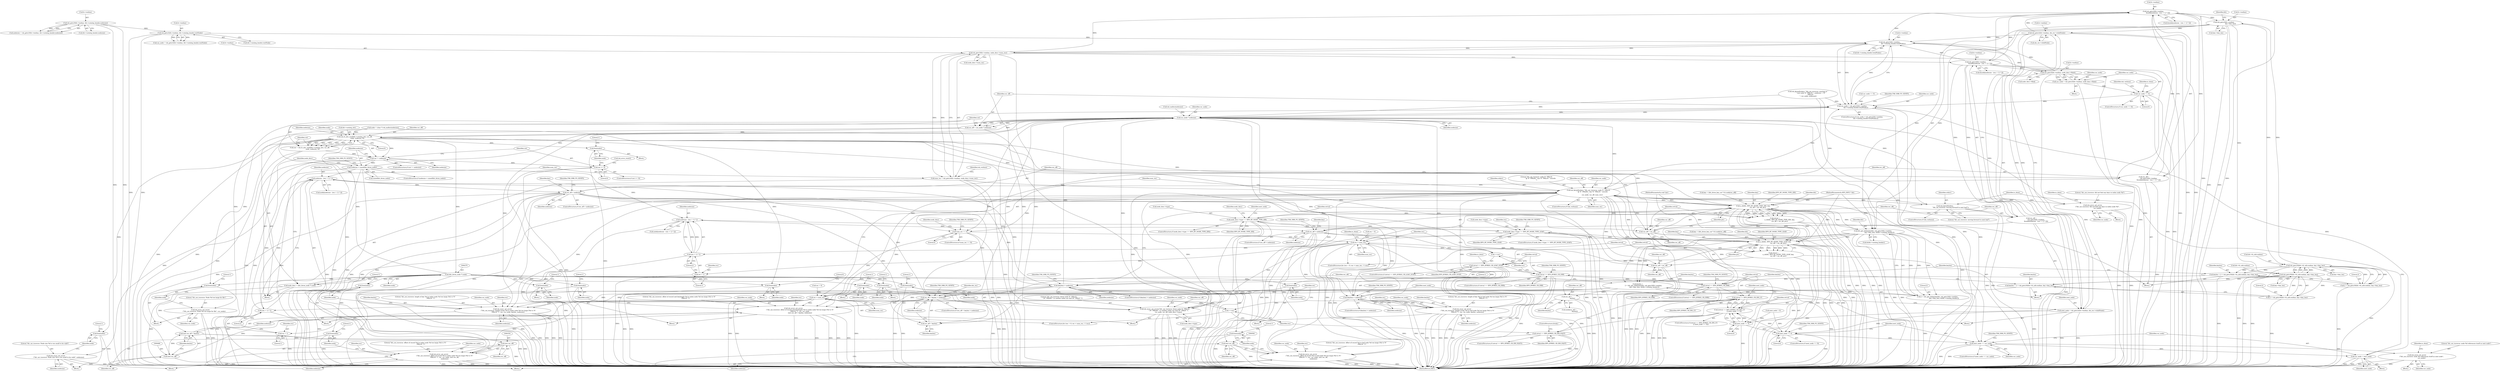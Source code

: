 digraph "1_sleuthkit_bc04aa017c0bd297de8a3b7fc40ffc6ddddbb95d@array" {
"1000328" [label="(Call,tsk_getu16(fs->endian,\n                    &node[nodesize - (rec + 1) * 2]))"];
"1000274" [label="(Call,tsk_getu16(fs->endian, node_desc->num_rec))"];
"1000201" [label="(Call,tsk_getu32(fs->endian,\n                hfs->catalog_header.totalNodes))"];
"1000156" [label="(Call,tsk_getu32(fs->endian, hfs->catalog_header.rootNode))"];
"1000134" [label="(Call,tsk_getu16(fs->endian, hfs->catalog_header.nodesize))"];
"1000555" [label="(Call,tsk_getu16(fs->endian,\n                    &node[nodesize - (rec + 1) * 2]))"];
"1000328" [label="(Call,tsk_getu16(fs->endian,\n                    &node[nodesize - (rec + 1) * 2]))"];
"1000486" [label="(Call,tsk_getu32(fs->endian, idx_rec->childNode))"];
"1000440" [label="(Call,tsk_getu16(fs->endian,\n                            key->key_len))"];
"1000373" [label="(Call,tsk_getu16(hfs->fs_info.endian, key->key_len))"];
"1000600" [label="(Call,tsk_getu16(hfs->fs_info.endian, key->key_len))"];
"1000666" [label="(Call,tsk_getu32(fs->endian, node_desc->flink))"];
"1000199" [label="(Call,cur_node > tsk_getu32(fs->endian,\n                hfs->catalog_header.totalNodes))"];
"1000213" [label="(Call,tsk_error_set_errstr\n                (\"hfs_cat_traverse: Node %d too large for file\", cur_node))"];
"1000222" [label="(Call,cur_node * nodesize)"];
"1000220" [label="(Call,cur_off = cur_node * nodesize)"];
"1000227" [label="(Call,tsk_fs_attr_read(hfs->catalog_attr, cur_off,\n            node, nodesize, 0))"];
"1000225" [label="(Call,cnt = tsk_fs_attr_read(hfs->catalog_attr, cur_off,\n            node, nodesize, 0))"];
"1000236" [label="(Call,cnt != nodesize)"];
"1000241" [label="(Call,cnt >= 0)"];
"1000253" [label="(Call,nodesize < sizeof(hfs_btree_node))"];
"1000260" [label="(Call,tsk_error_set_errstr\n            (\"hfs_cat_traverse: Node size %d is too small to be valid\", nodesize))"];
"1000335" [label="(Call,nodesize - (rec + 1) * 2)"];
"1000343" [label="(Call,rec_off > nodesize)"];
"1000353" [label="(Call,(int) rec_off)"];
"1000349" [label="(Call,tsk_error_set_errstr\n                        (\"hfs_cat_traverse: offset of record %d in index node %d too large (%d vs %\"\n                        PRIu16 \")\", rec, cur_node, (int) rec_off,\n                        nodesize))"];
"1000383" [label="(Call,(keylen) > nodesize)"];
"1000389" [label="(Call,tsk_error_set_errstr\n                         (\"hfs_cat_traverse: length of key %d in index node %d too large (%d vs %\"\n                        PRIu16 \")\", rec, cur_node, keylen, nodesize))"];
"1000452" [label="(Call,rec_off + keylen > nodesize)"];
"1000460" [label="(Call,tsk_error_set_errstr\n                            (\"hfs_cat_traverse: offset of record and keylength %d in index node %d too large (%d vs %\"\n                            PRIu16 \")\", rec, cur_node,\n                            (int) rec_off + keylen, nodesize))"];
"1000401" [label="(Call,a_cb(hfs, HFS_BT_NODE_TYPE_IDX, key,\n                    cur_off + rec_off, ptr))"];
"1000301" [label="(Call,node_desc->type == HFS_BT_NODE_TYPE_IDX)"];
"1000532" [label="(Call,node_desc->type == HFS_BT_NODE_TYPE_LEAF)"];
"1000628" [label="(Call,a_cb(hfs, HFS_BT_NODE_TYPE_LEAF, key,\n                    cur_off + rec_off, ptr))"];
"1000626" [label="(Call,retval =\n                    a_cb(hfs, HFS_BT_NODE_TYPE_LEAF, key,\n                    cur_off + rec_off, ptr))"];
"1000637" [label="(Call,retval == HFS_BTREE_CB_LEAF_STOP)"];
"1000647" [label="(Call,retval == HFS_BTREE_CB_ERR)"];
"1000410" [label="(Call,retval == HFS_BTREE_CB_ERR)"];
"1000425" [label="(Call,retval == HFS_BTREE_CB_IDX_LT)"];
"1000424" [label="(Call,(retval == HFS_BTREE_CB_IDX_LT)\n                    || (next_node == 0))"];
"1000494" [label="(Call,retval == HFS_BTREE_CB_IDX_EQGT)"];
"1000690" [label="(Call,tsk_error_set_errstr(\"hfs_cat_traverse: btree node %\" PRIu32\n                \" (%\" PRIu64 \") is neither index nor leaf (%\" PRIu8 \")\",\n                cur_node, cur_off, node_desc->type))"];
"1000399" [label="(Call,retval =\n                    a_cb(hfs, HFS_BT_NODE_TYPE_IDX, key,\n                    cur_off + rec_off, ptr))"];
"1000438" [label="(Call,hfs_get_idxkeylen(hfs, tsk_getu16(fs->endian,\n                            key->key_len), &(hfs->catalog_header)))"];
"1000434" [label="(Call,keylen =\n                        2 + hfs_get_idxkeylen(hfs, tsk_getu16(fs->endian,\n                            key->key_len), &(hfs->catalog_header)))"];
"1000453" [label="(Call,rec_off + keylen)"];
"1000464" [label="(Call,(int) rec_off + keylen)"];
"1000481" [label="(Call,rec_off +\n                        keylen)"];
"1000436" [label="(Call,2 + hfs_get_idxkeylen(hfs, tsk_getu16(fs->endian,\n                            key->key_len), &(hfs->catalog_header)))"];
"1000405" [label="(Call,cur_off + rec_off)"];
"1000465" [label="(Call,(int) rec_off)"];
"1000562" [label="(Call,nodesize - (rec + 1) * 2)"];
"1000570" [label="(Call,rec_off > nodesize)"];
"1000580" [label="(Call,(int) rec_off)"];
"1000576" [label="(Call,tsk_error_set_errstr\n                        (\"hfs_cat_traverse: offset of record %d in leaf node %d too large (%d vs %\"\n                        PRIu16 \")\", rec, cur_node, (int) rec_off,\n                        nodesize))"];
"1000610" [label="(Call,(keylen) > nodesize)"];
"1000616" [label="(Call,tsk_error_set_errstr\n                        (\"hfs_cat_traverse: length of key %d in leaf node %d too large (%d vs %\"\n                        PRIu16 \")\", rec, cur_node, keylen, nodesize))"];
"1000632" [label="(Call,cur_off + rec_off)"];
"1000248" [label="(Call,free(node))"];
"1000263" [label="(Call,free(node))"];
"1000269" [label="(Call,(hfs_btree_node *) node)"];
"1000216" [label="(Call,free(node))"];
"1000267" [label="(Call,node_desc = (hfs_btree_node *) node)"];
"1000296" [label="(Call,free(node))"];
"1000357" [label="(Call,free(node))"];
"1000395" [label="(Call,free(node))"];
"1000418" [label="(Call,free(node))"];
"1000470" [label="(Call,free(node))"];
"1000584" [label="(Call,free(node))"];
"1000622" [label="(Call,free(node))"];
"1000655" [label="(Call,free(node))"];
"1000697" [label="(Call,free(node))"];
"1000701" [label="(Call,free(node))"];
"1000283" [label="(Call,tsk_fprintf(stderr, \"hfs_cat_traverse: node %\" PRIu32\n                \" @ %\" PRIu64 \" has %\" PRIu16 \" records\n\",\n                cur_node, cur_off, num_rec))"];
"1000290" [label="(Call,num_rec == 0)"];
"1000316" [label="(Call,rec < num_rec)"];
"1000319" [label="(Call,++rec)"];
"1000337" [label="(Call,(rec + 1) * 2)"];
"1000338" [label="(Call,rec + 1)"];
"1000543" [label="(Call,rec < num_rec)"];
"1000546" [label="(Call,++rec)"];
"1000564" [label="(Call,(rec + 1) * 2)"];
"1000565" [label="(Call,rec + 1)"];
"1000506" [label="(Call,tsk_error_set_errstr\n                    (\"hfs_cat_traverse: did not find any keys in index node %d\",\n                    cur_node))"];
"1000514" [label="(Call,next_node == cur_node)"];
"1000520" [label="(Call,tsk_error_set_errstr\n                    (\"hfs_cat_traverse: node %d references itself as next node\",\n                    cur_node))"];
"1000527" [label="(Call,cur_node = next_node)"];
"1000683" [label="(Call,tsk_fprintf(stderr,\n                        \"hfs_cat_traverse: moving forward to next leaf\"))"];
"1000272" [label="(Call,num_rec = tsk_getu16(fs->endian, node_desc->num_rec))"];
"1000326" [label="(Call,rec_off =\n                    tsk_getu16(fs->endian,\n                    &node[nodesize - (rec + 1) * 2]))"];
"1000369" [label="(Call,keylen = 2 + tsk_getu16(hfs->fs_info.endian, key->key_len))"];
"1000371" [label="(Call,2 + tsk_getu16(hfs->fs_info.endian, key->key_len))"];
"1000596" [label="(Call,keylen = 2 + tsk_getu16(hfs->fs_info.endian, key->key_len))"];
"1000598" [label="(Call,2 + tsk_getu16(hfs->fs_info.endian, key->key_len))"];
"1000484" [label="(Call,next_node = tsk_getu32(fs->endian, idx_rec->childNode))"];
"1000428" [label="(Call,next_node == 0)"];
"1000500" [label="(Call,next_node == 0)"];
"1000553" [label="(Call,rec_off =\n                    tsk_getu16(fs->endian,\n                    &node[nodesize - (rec + 1) * 2]))"];
"1000664" [label="(Call,cur_node = tsk_getu32(fs->endian, node_desc->flink))"];
"1000674" [label="(Call,cur_node == 0)"];
"1000321" [label="(Block,)"];
"1000622" [label="(Call,free(node))"];
"1000461" [label="(Literal,\"hfs_cat_traverse: offset of record and keylength %d in index node %d too large (%d vs %\"\n                            PRIu16 \")\")"];
"1000312" [label="(ControlStructure,for (rec = 0; rec < num_rec; ++rec))"];
"1000572" [label="(Identifier,nodesize)"];
"1000205" [label="(Call,hfs->catalog_header.totalNodes)"];
"1000454" [label="(Identifier,rec_off)"];
"1000291" [label="(Identifier,num_rec)"];
"1000613" [label="(Block,)"];
"1000285" [label="(Literal,\"hfs_cat_traverse: node %\" PRIu32\n                \" @ %\" PRIu64 \" has %\" PRIu16 \" records\n\")"];
"1000302" [label="(Call,node_desc->type)"];
"1000231" [label="(Identifier,cur_off)"];
"1000134" [label="(Call,tsk_getu16(fs->endian, hfs->catalog_header.nodesize))"];
"1000569" [label="(ControlStructure,if (rec_off > nodesize))"];
"1000227" [label="(Call,tsk_fs_attr_read(hfs->catalog_attr, cur_off,\n            node, nodesize, 0))"];
"1000287" [label="(Identifier,cur_off)"];
"1000290" [label="(Call,num_rec == 0)"];
"1000606" [label="(Call,key->key_len)"];
"1000471" [label="(Identifier,node)"];
"1000132" [label="(Call,nodesize = tsk_getu16(fs->endian, hfs->catalog_header.nodesize))"];
"1000568" [label="(Literal,2)"];
"1000674" [label="(Call,cur_node == 0)"];
"1000356" [label="(Identifier,nodesize)"];
"1000582" [label="(Identifier,rec_off)"];
"1000282" [label="(Identifier,tsk_verbose)"];
"1000534" [label="(Identifier,node_desc)"];
"1000333" [label="(Call,node[nodesize - (rec + 1) * 2])"];
"1000459" [label="(Identifier,TSK_ERR_FS_GENFS)"];
"1000382" [label="(ControlStructure,if ((keylen) > nodesize))"];
"1000566" [label="(Identifier,rec)"];
"1000348" [label="(Identifier,TSK_ERR_FS_GENFS)"];
"1000493" [label="(ControlStructure,if (retval == HFS_BTREE_CB_IDX_EQGT))"];
"1000135" [label="(Call,fs->endian)"];
"1000570" [label="(Call,rec_off > nodesize)"];
"1000545" [label="(Identifier,num_rec)"];
"1000661" [label="(Identifier,is_done)"];
"1000533" [label="(Call,node_desc->type)"];
"1000631" [label="(Identifier,key)"];
"1000216" [label="(Call,free(node))"];
"1000401" [label="(Call,a_cb(hfs, HFS_BT_NODE_TYPE_IDX, key,\n                    cur_off + rec_off, ptr))"];
"1000306" [label="(Block,)"];
"1000583" [label="(Identifier,nodesize)"];
"1000301" [label="(Call,node_desc->type == HFS_BT_NODE_TYPE_IDX)"];
"1000636" [label="(ControlStructure,if (retval == HFS_BTREE_CB_LEAF_STOP))"];
"1000584" [label="(Call,free(node))"];
"1000540" [label="(Call,rec = 0)"];
"1000449" [label="(Identifier,hfs)"];
"1000340" [label="(Literal,1)"];
"1000251" [label="(Literal,1)"];
"1000226" [label="(Identifier,cnt)"];
"1000702" [label="(Identifier,node)"];
"1000556" [label="(Call,fs->endian)"];
"1000635" [label="(Identifier,ptr)"];
"1000283" [label="(Call,tsk_fprintf(stderr, \"hfs_cat_traverse: node %\" PRIu32\n                \" @ %\" PRIu64 \" has %\" PRIu16 \" records\n\",\n                cur_node, cur_off, num_rec))"];
"1000652" [label="(Identifier,TSK_ERR_FS_GENFS)"];
"1000541" [label="(Identifier,rec)"];
"1000612" [label="(Identifier,nodesize)"];
"1000319" [label="(Call,++rec)"];
"1000464" [label="(Call,(int) rec_off + keylen)"];
"1000313" [label="(Call,rec = 0)"];
"1000505" [label="(Identifier,TSK_ERR_FS_GENFS)"];
"1000234" [label="(Literal,0)"];
"1000621" [label="(Identifier,nodesize)"];
"1000326" [label="(Call,rec_off =\n                    tsk_getu16(fs->endian,\n                    &node[nodesize - (rec + 1) * 2]))"];
"1000438" [label="(Call,hfs_get_idxkeylen(hfs, tsk_getu16(fs->endian,\n                            key->key_len), &(hfs->catalog_header)))"];
"1000682" [label="(Identifier,tsk_verbose)"];
"1000441" [label="(Call,fs->endian)"];
"1000490" [label="(Call,idx_rec->childNode)"];
"1000345" [label="(Identifier,nodesize)"];
"1000694" [label="(Call,node_desc->type)"];
"1000221" [label="(Identifier,cur_off)"];
"1000456" [label="(Identifier,nodesize)"];
"1000503" [label="(Block,)"];
"1000336" [label="(Identifier,nodesize)"];
"1000663" [label="(Block,)"];
"1000502" [label="(Literal,0)"];
"1000689" [label="(Identifier,TSK_ERR_FS_GENFS)"];
"1000610" [label="(Call,(keylen) > nodesize)"];
"1000191" [label="(Identifier,is_done)"];
"1000434" [label="(Call,keylen =\n                        2 + hfs_get_idxkeylen(hfs, tsk_getu16(fs->endian,\n                            key->key_len), &(hfs->catalog_header)))"];
"1000567" [label="(Literal,1)"];
"1000618" [label="(Identifier,rec)"];
"1000410" [label="(Call,retval == HFS_BTREE_CB_ERR)"];
"1000439" [label="(Identifier,hfs)"];
"1000486" [label="(Call,tsk_getu32(fs->endian, idx_rec->childNode))"];
"1000266" [label="(Literal,1)"];
"1000371" [label="(Call,2 + tsk_getu16(hfs->fs_info.endian, key->key_len))"];
"1000648" [label="(Identifier,retval)"];
"1000634" [label="(Identifier,rec_off)"];
"1000235" [label="(ControlStructure,if (cnt != nodesize))"];
"1000481" [label="(Call,rec_off +\n                        keylen)"];
"1000426" [label="(Identifier,retval)"];
"1000257" [label="(Block,)"];
"1000646" [label="(ControlStructure,if (retval == HFS_BTREE_CB_ERR))"];
"1000520" [label="(Call,tsk_error_set_errstr\n                    (\"hfs_cat_traverse: node %d references itself as next node\",\n                    cur_node))"];
"1000506" [label="(Call,tsk_error_set_errstr\n                    (\"hfs_cat_traverse: did not find any keys in index node %d\",\n                    cur_node))"];
"1000564" [label="(Call,(rec + 1) * 2)"];
"1000440" [label="(Call,tsk_getu16(fs->endian,\n                            key->key_len))"];
"1000529" [label="(Identifier,next_node)"];
"1000684" [label="(Identifier,stderr)"];
"1000539" [label="(ControlStructure,for (rec = 0; rec < num_rec; ++rec))"];
"1000407" [label="(Identifier,rec_off)"];
"1000431" [label="(Block,)"];
"1000355" [label="(Identifier,rec_off)"];
"1000667" [label="(Call,fs->endian)"];
"1000576" [label="(Call,tsk_error_set_errstr\n                        (\"hfs_cat_traverse: offset of record %d in leaf node %d too large (%d vs %\"\n                        PRIu16 \")\", rec, cur_node, (int) rec_off,\n                        nodesize))"];
"1000412" [label="(Identifier,HFS_BTREE_CB_ERR)"];
"1000292" [label="(Literal,0)"];
"1000241" [label="(Call,cnt >= 0)"];
"1000628" [label="(Call,a_cb(hfs, HFS_BT_NODE_TYPE_LEAF, key,\n                    cur_off + rec_off, ptr))"];
"1000388" [label="(Identifier,TSK_ERR_FS_GENFS)"];
"1000479" [label="(Call,node[rec_off +\n                        keylen])"];
"1000286" [label="(Identifier,cur_node)"];
"1000200" [label="(Identifier,cur_node)"];
"1000318" [label="(Identifier,num_rec)"];
"1000113" [label="(MethodParameterIn,HFS_INFO * hfs)"];
"1000316" [label="(Call,rec < num_rec)"];
"1000181" [label="(Call,tsk_fprintf(stderr, \"hfs_cat_traverse: starting at \"\n            \"root node %\" PRIu32 \"; nodesize = %\"\n            PRIu16 \"\n\", cur_node, nodesize))"];
"1000370" [label="(Identifier,keylen)"];
"1000609" [label="(ControlStructure,if ((keylen) > nodesize))"];
"1000308" [label="(Call,next_node = 0)"];
"1000361" [label="(Call,key = (hfs_btree_key_cat *) & node[rec_off])"];
"1000580" [label="(Call,(int) rec_off)"];
"1000562" [label="(Call,nodesize - (rec + 1) * 2)"];
"1000394" [label="(Identifier,nodesize)"];
"1000243" [label="(Literal,0)"];
"1000548" [label="(Block,)"];
"1000463" [label="(Identifier,cur_node)"];
"1000233" [label="(Identifier,nodesize)"];
"1000546" [label="(Call,++rec)"];
"1000499" [label="(ControlStructure,if (next_node == 0))"];
"1000400" [label="(Identifier,retval)"];
"1000639" [label="(Identifier,HFS_BTREE_CB_LEAF_STOP)"];
"1000627" [label="(Identifier,retval)"];
"1000495" [label="(Identifier,retval)"];
"1000353" [label="(Call,(int) rec_off)"];
"1000193" [label="(Block,)"];
"1000346" [label="(Block,)"];
"1000705" [label="(MethodReturn,RET)"];
"1000138" [label="(Call,hfs->catalog_header.nodesize)"];
"1000295" [label="(Identifier,TSK_ERR_FS_GENFS)"];
"1000655" [label="(Call,free(node))"];
"1000599" [label="(Literal,2)"];
"1000470" [label="(Call,free(node))"];
"1000447" [label="(Call,&(hfs->catalog_header))"];
"1000700" [label="(Literal,1)"];
"1000408" [label="(Identifier,ptr)"];
"1000299" [label="(Literal,1)"];
"1000210" [label="(Block,)"];
"1000236" [label="(Call,cnt != nodesize)"];
"1000469" [label="(Identifier,nodesize)"];
"1000253" [label="(Call,nodesize < sizeof(hfs_btree_node))"];
"1000383" [label="(Call,(keylen) > nodesize)"];
"1000626" [label="(Call,retval =\n                    a_cb(hfs, HFS_BT_NODE_TYPE_LEAF, key,\n                    cur_off + rec_off, ptr))"];
"1000601" [label="(Call,hfs->fs_info.endian)"];
"1000638" [label="(Identifier,retval)"];
"1000623" [label="(Identifier,node)"];
"1000575" [label="(Identifier,TSK_ERR_FS_GENFS)"];
"1000553" [label="(Call,rec_off =\n                    tsk_getu16(fs->endian,\n                    &node[nodesize - (rec + 1) * 2]))"];
"1000536" [label="(Identifier,HFS_BT_NODE_TYPE_LEAF)"];
"1000615" [label="(Identifier,TSK_ERR_FS_GENFS)"];
"1000517" [label="(Block,)"];
"1000386" [label="(Block,)"];
"1000156" [label="(Call,tsk_getu32(fs->endian, hfs->catalog_header.rootNode))"];
"1000665" [label="(Identifier,cur_node)"];
"1000424" [label="(Call,(retval == HFS_BTREE_CB_IDX_LT)\n                    || (next_node == 0))"];
"1000160" [label="(Call,hfs->catalog_header.rootNode)"];
"1000494" [label="(Call,retval == HFS_BTREE_CB_IDX_EQGT)"];
"1000338" [label="(Call,rec + 1)"];
"1000154" [label="(Call,cur_node = tsk_getu32(fs->endian, hfs->catalog_header.rootNode))"];
"1000351" [label="(Identifier,rec)"];
"1000611" [label="(Identifier,keylen)"];
"1000656" [label="(Identifier,node)"];
"1000222" [label="(Call,cur_node * nodesize)"];
"1000393" [label="(Identifier,keylen)"];
"1000483" [label="(Identifier,keylen)"];
"1000303" [label="(Identifier,node_desc)"];
"1000532" [label="(Call,node_desc->type == HFS_BT_NODE_TYPE_LEAF)"];
"1000425" [label="(Call,retval == HFS_BTREE_CB_IDX_LT)"];
"1000262" [label="(Identifier,nodesize)"];
"1000693" [label="(Identifier,cur_off)"];
"1000199" [label="(Call,cur_node > tsk_getu32(fs->endian,\n                hfs->catalog_header.totalNodes))"];
"1000369" [label="(Call,keylen = 2 + tsk_getu16(hfs->fs_info.endian, key->key_len))"];
"1000701" [label="(Call,free(node))"];
"1000341" [label="(Literal,2)"];
"1000681" [label="(ControlStructure,if (tsk_verbose))"];
"1000309" [label="(Identifier,next_node)"];
"1000202" [label="(Call,fs->endian)"];
"1000587" [label="(Literal,1)"];
"1000350" [label="(Literal,\"hfs_cat_traverse: offset of record %d in index node %d too large (%d vs %\"\n                        PRIu16 \")\")"];
"1000513" [label="(ControlStructure,if (next_node == cur_node))"];
"1000666" [label="(Call,tsk_getu32(fs->endian, node_desc->flink))"];
"1000271" [label="(Identifier,node)"];
"1000619" [label="(Identifier,cur_node)"];
"1000413" [label="(Block,)"];
"1000406" [label="(Identifier,cur_off)"];
"1000514" [label="(Call,next_node == cur_node)"];
"1000697" [label="(Call,free(node))"];
"1000559" [label="(Call,&node[nodesize - (rec + 1) * 2])"];
"1000573" [label="(Block,)"];
"1000293" [label="(Block,)"];
"1000698" [label="(Identifier,node)"];
"1000500" [label="(Call,next_node == 0)"];
"1000676" [label="(Literal,0)"];
"1000390" [label="(Literal,\"hfs_cat_traverse: length of key %d in index node %d too large (%d vs %\"\n                        PRIu16 \")\")"];
"1000263" [label="(Call,free(node))"];
"1000579" [label="(Identifier,cur_node)"];
"1000255" [label="(Call,sizeof(hfs_btree_node))"];
"1000335" [label="(Call,nodesize - (rec + 1) * 2)"];
"1000404" [label="(Identifier,key)"];
"1000637" [label="(Call,retval == HFS_BTREE_CB_LEAF_STOP)"];
"1000343" [label="(Call,rec_off > nodesize)"];
"1000508" [label="(Identifier,cur_node)"];
"1000289" [label="(ControlStructure,if (num_rec == 0))"];
"1000223" [label="(Identifier,cur_node)"];
"1000465" [label="(Call,(int) rec_off)"];
"1000555" [label="(Call,tsk_getu16(fs->endian,\n                    &node[nodesize - (rec + 1) * 2]))"];
"1000274" [label="(Call,tsk_getu16(fs->endian, node_desc->num_rec))"];
"1000620" [label="(Identifier,keylen)"];
"1000217" [label="(Identifier,node)"];
"1000683" [label="(Call,tsk_fprintf(stderr,\n                        \"hfs_cat_traverse: moving forward to next leaf\"))"];
"1000528" [label="(Identifier,cur_node)"];
"1000215" [label="(Identifier,cur_node)"];
"1000267" [label="(Call,node_desc = (hfs_btree_node *) node)"];
"1000554" [label="(Identifier,rec_off)"];
"1000453" [label="(Call,rec_off + keylen)"];
"1000437" [label="(Literal,2)"];
"1000317" [label="(Identifier,rec)"];
"1000242" [label="(Identifier,cnt)"];
"1000399" [label="(Call,retval =\n                    a_cb(hfs, HFS_BT_NODE_TYPE_IDX, key,\n                    cur_off + rec_off, ptr))"];
"1000238" [label="(Identifier,nodesize)"];
"1000498" [label="(ControlStructure,break;)"];
"1000578" [label="(Identifier,rec)"];
"1000349" [label="(Call,tsk_error_set_errstr\n                        (\"hfs_cat_traverse: offset of record %d in index node %d too large (%d vs %\"\n                        PRIu16 \")\", rec, cur_node, (int) rec_off,\n                        nodesize))"];
"1000452" [label="(Call,rec_off + keylen > nodesize)"];
"1000704" [label="(Literal,0)"];
"1000411" [label="(Identifier,retval)"];
"1000510" [label="(Identifier,is_done)"];
"1000588" [label="(Call,key = (hfs_btree_key_cat *) & node[rec_off])"];
"1000617" [label="(Literal,\"hfs_cat_traverse: length of key %d in leaf node %d too large (%d vs %\"\n                        PRIu16 \")\")"];
"1000482" [label="(Identifier,rec_off)"];
"1000261" [label="(Literal,\"hfs_cat_traverse: Node size %d is too small to be valid\")"];
"1000379" [label="(Call,key->key_len)"];
"1000598" [label="(Call,2 + tsk_getu16(hfs->fs_info.endian, key->key_len))"];
"1000633" [label="(Identifier,cur_off)"];
"1000632" [label="(Call,cur_off + rec_off)"];
"1000451" [label="(ControlStructure,if (rec_off + keylen > nodesize))"];
"1000484" [label="(Call,next_node = tsk_getu32(fs->endian, idx_rec->childNode))"];
"1000577" [label="(Literal,\"hfs_cat_traverse: offset of record %d in leaf node %d too large (%d vs %\"\n                        PRIu16 \")\")"];
"1000396" [label="(Identifier,node)"];
"1000460" [label="(Call,tsk_error_set_errstr\n                            (\"hfs_cat_traverse: offset of record and keylength %d in index node %d too large (%d vs %\"\n                            PRIu16 \")\", rec, cur_node,\n                            (int) rec_off + keylen, nodesize))"];
"1000507" [label="(Literal,\"hfs_cat_traverse: did not find any keys in index node %d\")"];
"1000145" [label="(Call,node = (char *) tsk_malloc(nodesize))"];
"1000296" [label="(Call,free(node))"];
"1000358" [label="(Identifier,node)"];
"1000467" [label="(Identifier,rec_off)"];
"1000337" [label="(Call,(rec + 1) * 2)"];
"1000385" [label="(Identifier,nodesize)"];
"1000629" [label="(Identifier,hfs)"];
"1000589" [label="(Identifier,key)"];
"1000214" [label="(Literal,\"hfs_cat_traverse: Node %d too large for file\")"];
"1000344" [label="(Identifier,rec_off)"];
"1000403" [label="(Identifier,HFS_BT_NODE_TYPE_IDX)"];
"1000237" [label="(Identifier,cnt)"];
"1000675" [label="(Identifier,cur_node)"];
"1000418" [label="(Call,free(node))"];
"1000625" [label="(Literal,1)"];
"1000679" [label="(Identifier,is_done)"];
"1000275" [label="(Call,fs->endian)"];
"1000362" [label="(Identifier,key)"];
"1000527" [label="(Call,cur_node = next_node)"];
"1000224" [label="(Identifier,nodesize)"];
"1000332" [label="(Call,&node[nodesize - (rec + 1) * 2])"];
"1000392" [label="(Identifier,cur_node)"];
"1000647" [label="(Call,retval == HFS_BTREE_CB_ERR)"];
"1000339" [label="(Identifier,rec)"];
"1000372" [label="(Literal,2)"];
"1000260" [label="(Call,tsk_error_set_errstr\n            (\"hfs_cat_traverse: Node size %d is too small to be valid\", nodesize))"];
"1000281" [label="(ControlStructure,if (tsk_verbose))"];
"1000473" [label="(Literal,1)"];
"1000691" [label="(Literal,\"hfs_cat_traverse: btree node %\" PRIu32\n                \" (%\" PRIu64 \") is neither index nor leaf (%\" PRIu8 \")\")"];
"1000273" [label="(Identifier,num_rec)"];
"1000240" [label="(ControlStructure,if (cnt >= 0))"];
"1000116" [label="(Block,)"];
"1000421" [label="(Literal,1)"];
"1000373" [label="(Call,tsk_getu16(hfs->fs_info.endian, key->key_len))"];
"1000544" [label="(Identifier,rec)"];
"1000219" [label="(Literal,1)"];
"1000519" [label="(Identifier,TSK_ERR_FS_GENFS)"];
"1000670" [label="(Call,node_desc->flink)"];
"1000327" [label="(Identifier,rec_off)"];
"1000585" [label="(Identifier,node)"];
"1000300" [label="(ControlStructure,if (node_desc->type == HFS_BT_NODE_TYPE_IDX))"];
"1000166" [label="(Call,cur_node == 0)"];
"1000328" [label="(Call,tsk_getu16(fs->endian,\n                    &node[nodesize - (rec + 1) * 2]))"];
"1000560" [label="(Call,node[nodesize - (rec + 1) * 2])"];
"1000516" [label="(Identifier,cur_node)"];
"1000435" [label="(Identifier,keylen)"];
"1000692" [label="(Identifier,cur_node)"];
"1000232" [label="(Identifier,node)"];
"1000565" [label="(Call,rec + 1)"];
"1000352" [label="(Identifier,cur_node)"];
"1000391" [label="(Identifier,rec)"];
"1000521" [label="(Literal,\"hfs_cat_traverse: node %d references itself as next node\")"];
"1000374" [label="(Call,hfs->fs_info.endian)"];
"1000563" [label="(Identifier,nodesize)"];
"1000547" [label="(Identifier,rec)"];
"1000642" [label="(Identifier,is_done)"];
"1000687" [label="(Block,)"];
"1000457" [label="(Block,)"];
"1000664" [label="(Call,cur_node = tsk_getu32(fs->endian, node_desc->flink))"];
"1000269" [label="(Call,(hfs_btree_node *) node)"];
"1000239" [label="(Block,)"];
"1000415" [label="(Identifier,TSK_ERR_FS_GENFS)"];
"1000597" [label="(Identifier,keylen)"];
"1000658" [label="(Literal,1)"];
"1000320" [label="(Identifier,rec)"];
"1000419" [label="(Identifier,node)"];
"1000384" [label="(Identifier,keylen)"];
"1000249" [label="(Identifier,node)"];
"1000429" [label="(Identifier,next_node)"];
"1000395" [label="(Call,free(node))"];
"1000455" [label="(Identifier,keylen)"];
"1000342" [label="(ControlStructure,if (rec_off > nodesize))"];
"1000673" [label="(ControlStructure,if (cur_node == 0))"];
"1000288" [label="(Identifier,num_rec)"];
"1000543" [label="(Call,rec < num_rec)"];
"1000284" [label="(Identifier,stderr)"];
"1000149" [label="(Call,tsk_malloc(nodesize))"];
"1000515" [label="(Identifier,next_node)"];
"1000402" [label="(Identifier,hfs)"];
"1000430" [label="(Literal,0)"];
"1000423" [label="(ControlStructure,if ((retval == HFS_BTREE_CB_IDX_LT)\n                    || (next_node == 0)))"];
"1000571" [label="(Identifier,rec_off)"];
"1000444" [label="(Call,key->key_len)"];
"1000487" [label="(Call,fs->endian)"];
"1000248" [label="(Call,free(node))"];
"1000254" [label="(Identifier,nodesize)"];
"1000468" [label="(Identifier,keylen)"];
"1000398" [label="(Literal,1)"];
"1000650" [label="(Block,)"];
"1000616" [label="(Call,tsk_error_set_errstr\n                        (\"hfs_cat_traverse: length of key %d in leaf node %d too large (%d vs %\"\n                        PRIu16 \")\", rec, cur_node, keylen, nodesize))"];
"1000272" [label="(Call,num_rec = tsk_getu16(fs->endian, node_desc->num_rec))"];
"1000329" [label="(Call,fs->endian)"];
"1000496" [label="(Identifier,HFS_BTREE_CB_IDX_EQGT)"];
"1000360" [label="(Literal,1)"];
"1000485" [label="(Identifier,next_node)"];
"1000115" [label="(MethodParameterIn,void *ptr)"];
"1000522" [label="(Identifier,cur_node)"];
"1000596" [label="(Call,keylen = 2 + tsk_getu16(hfs->fs_info.endian, key->key_len))"];
"1000264" [label="(Identifier,node)"];
"1000278" [label="(Call,node_desc->num_rec)"];
"1000305" [label="(Identifier,HFS_BT_NODE_TYPE_IDX)"];
"1000201" [label="(Call,tsk_getu32(fs->endian,\n                hfs->catalog_header.totalNodes))"];
"1000268" [label="(Identifier,node_desc)"];
"1000475" [label="(Identifier,idx_rec)"];
"1000630" [label="(Identifier,HFS_BT_NODE_TYPE_LEAF)"];
"1000220" [label="(Call,cur_off = cur_node * nodesize)"];
"1000357" [label="(Call,free(node))"];
"1000245" [label="(Call,tsk_error_reset())"];
"1000690" [label="(Call,tsk_error_set_errstr(\"hfs_cat_traverse: btree node %\" PRIu32\n                \" (%\" PRIu64 \") is neither index nor leaf (%\" PRIu8 \")\",\n                cur_node, cur_off, node_desc->type))"];
"1000531" [label="(ControlStructure,if (node_desc->type == HFS_BT_NODE_TYPE_LEAF))"];
"1000157" [label="(Call,fs->endian)"];
"1000501" [label="(Identifier,next_node)"];
"1000252" [label="(ControlStructure,if (nodesize < sizeof(hfs_btree_node)))"];
"1000212" [label="(Identifier,TSK_ERR_FS_GENFS)"];
"1000649" [label="(Identifier,HFS_BTREE_CB_ERR)"];
"1000427" [label="(Identifier,HFS_BTREE_CB_IDX_LT)"];
"1000524" [label="(Identifier,is_done)"];
"1000685" [label="(Literal,\"hfs_cat_traverse: moving forward to next leaf\")"];
"1000228" [label="(Call,hfs->catalog_attr)"];
"1000462" [label="(Identifier,rec)"];
"1000225" [label="(Call,cnt = tsk_fs_attr_read(hfs->catalog_attr, cur_off,\n            node, nodesize, 0))"];
"1000600" [label="(Call,tsk_getu16(hfs->fs_info.endian, key->key_len))"];
"1000409" [label="(ControlStructure,if (retval == HFS_BTREE_CB_ERR))"];
"1000405" [label="(Call,cur_off + rec_off)"];
"1000259" [label="(Identifier,TSK_ERR_FS_GENFS)"];
"1000428" [label="(Call,next_node == 0)"];
"1000198" [label="(ControlStructure,if (cur_node > tsk_getu32(fs->endian,\n                hfs->catalog_header.totalNodes)))"];
"1000436" [label="(Call,2 + hfs_get_idxkeylen(hfs, tsk_getu16(fs->endian,\n                            key->key_len), &(hfs->catalog_header)))"];
"1000297" [label="(Identifier,node)"];
"1000213" [label="(Call,tsk_error_set_errstr\n                (\"hfs_cat_traverse: Node %d too large for file\", cur_node))"];
"1000389" [label="(Call,tsk_error_set_errstr\n                         (\"hfs_cat_traverse: length of key %d in index node %d too large (%d vs %\"\n                        PRIu16 \")\", rec, cur_node, keylen, nodesize))"];
"1000328" -> "1000326"  [label="AST: "];
"1000328" -> "1000332"  [label="CFG: "];
"1000329" -> "1000328"  [label="AST: "];
"1000332" -> "1000328"  [label="AST: "];
"1000326" -> "1000328"  [label="CFG: "];
"1000328" -> "1000705"  [label="DDG: "];
"1000328" -> "1000705"  [label="DDG: "];
"1000328" -> "1000201"  [label="DDG: "];
"1000328" -> "1000326"  [label="DDG: "];
"1000328" -> "1000326"  [label="DDG: "];
"1000274" -> "1000328"  [label="DDG: "];
"1000486" -> "1000328"  [label="DDG: "];
"1000555" -> "1000328"  [label="DDG: "];
"1000328" -> "1000440"  [label="DDG: "];
"1000328" -> "1000555"  [label="DDG: "];
"1000274" -> "1000272"  [label="AST: "];
"1000274" -> "1000278"  [label="CFG: "];
"1000275" -> "1000274"  [label="AST: "];
"1000278" -> "1000274"  [label="AST: "];
"1000272" -> "1000274"  [label="CFG: "];
"1000274" -> "1000705"  [label="DDG: "];
"1000274" -> "1000705"  [label="DDG: "];
"1000274" -> "1000201"  [label="DDG: "];
"1000274" -> "1000272"  [label="DDG: "];
"1000274" -> "1000272"  [label="DDG: "];
"1000201" -> "1000274"  [label="DDG: "];
"1000274" -> "1000555"  [label="DDG: "];
"1000274" -> "1000666"  [label="DDG: "];
"1000201" -> "1000199"  [label="AST: "];
"1000201" -> "1000205"  [label="CFG: "];
"1000202" -> "1000201"  [label="AST: "];
"1000205" -> "1000201"  [label="AST: "];
"1000199" -> "1000201"  [label="CFG: "];
"1000201" -> "1000705"  [label="DDG: "];
"1000201" -> "1000705"  [label="DDG: "];
"1000201" -> "1000199"  [label="DDG: "];
"1000201" -> "1000199"  [label="DDG: "];
"1000156" -> "1000201"  [label="DDG: "];
"1000555" -> "1000201"  [label="DDG: "];
"1000486" -> "1000201"  [label="DDG: "];
"1000666" -> "1000201"  [label="DDG: "];
"1000156" -> "1000154"  [label="AST: "];
"1000156" -> "1000160"  [label="CFG: "];
"1000157" -> "1000156"  [label="AST: "];
"1000160" -> "1000156"  [label="AST: "];
"1000154" -> "1000156"  [label="CFG: "];
"1000156" -> "1000705"  [label="DDG: "];
"1000156" -> "1000705"  [label="DDG: "];
"1000156" -> "1000154"  [label="DDG: "];
"1000156" -> "1000154"  [label="DDG: "];
"1000134" -> "1000156"  [label="DDG: "];
"1000134" -> "1000132"  [label="AST: "];
"1000134" -> "1000138"  [label="CFG: "];
"1000135" -> "1000134"  [label="AST: "];
"1000138" -> "1000134"  [label="AST: "];
"1000132" -> "1000134"  [label="CFG: "];
"1000134" -> "1000705"  [label="DDG: "];
"1000134" -> "1000705"  [label="DDG: "];
"1000134" -> "1000132"  [label="DDG: "];
"1000134" -> "1000132"  [label="DDG: "];
"1000555" -> "1000553"  [label="AST: "];
"1000555" -> "1000559"  [label="CFG: "];
"1000556" -> "1000555"  [label="AST: "];
"1000559" -> "1000555"  [label="AST: "];
"1000553" -> "1000555"  [label="CFG: "];
"1000555" -> "1000705"  [label="DDG: "];
"1000555" -> "1000705"  [label="DDG: "];
"1000555" -> "1000553"  [label="DDG: "];
"1000555" -> "1000553"  [label="DDG: "];
"1000555" -> "1000666"  [label="DDG: "];
"1000486" -> "1000484"  [label="AST: "];
"1000486" -> "1000490"  [label="CFG: "];
"1000487" -> "1000486"  [label="AST: "];
"1000490" -> "1000486"  [label="AST: "];
"1000484" -> "1000486"  [label="CFG: "];
"1000486" -> "1000705"  [label="DDG: "];
"1000486" -> "1000705"  [label="DDG: "];
"1000486" -> "1000484"  [label="DDG: "];
"1000486" -> "1000484"  [label="DDG: "];
"1000440" -> "1000486"  [label="DDG: "];
"1000440" -> "1000438"  [label="AST: "];
"1000440" -> "1000444"  [label="CFG: "];
"1000441" -> "1000440"  [label="AST: "];
"1000444" -> "1000440"  [label="AST: "];
"1000449" -> "1000440"  [label="CFG: "];
"1000440" -> "1000705"  [label="DDG: "];
"1000440" -> "1000705"  [label="DDG: "];
"1000440" -> "1000373"  [label="DDG: "];
"1000440" -> "1000438"  [label="DDG: "];
"1000440" -> "1000438"  [label="DDG: "];
"1000373" -> "1000440"  [label="DDG: "];
"1000440" -> "1000600"  [label="DDG: "];
"1000373" -> "1000371"  [label="AST: "];
"1000373" -> "1000379"  [label="CFG: "];
"1000374" -> "1000373"  [label="AST: "];
"1000379" -> "1000373"  [label="AST: "];
"1000371" -> "1000373"  [label="CFG: "];
"1000373" -> "1000705"  [label="DDG: "];
"1000373" -> "1000705"  [label="DDG: "];
"1000373" -> "1000369"  [label="DDG: "];
"1000373" -> "1000369"  [label="DDG: "];
"1000373" -> "1000371"  [label="DDG: "];
"1000373" -> "1000371"  [label="DDG: "];
"1000600" -> "1000373"  [label="DDG: "];
"1000600" -> "1000373"  [label="DDG: "];
"1000373" -> "1000600"  [label="DDG: "];
"1000373" -> "1000600"  [label="DDG: "];
"1000600" -> "1000598"  [label="AST: "];
"1000600" -> "1000606"  [label="CFG: "];
"1000601" -> "1000600"  [label="AST: "];
"1000606" -> "1000600"  [label="AST: "];
"1000598" -> "1000600"  [label="CFG: "];
"1000600" -> "1000705"  [label="DDG: "];
"1000600" -> "1000705"  [label="DDG: "];
"1000600" -> "1000596"  [label="DDG: "];
"1000600" -> "1000596"  [label="DDG: "];
"1000600" -> "1000598"  [label="DDG: "];
"1000600" -> "1000598"  [label="DDG: "];
"1000666" -> "1000664"  [label="AST: "];
"1000666" -> "1000670"  [label="CFG: "];
"1000667" -> "1000666"  [label="AST: "];
"1000670" -> "1000666"  [label="AST: "];
"1000664" -> "1000666"  [label="CFG: "];
"1000666" -> "1000705"  [label="DDG: "];
"1000666" -> "1000705"  [label="DDG: "];
"1000666" -> "1000664"  [label="DDG: "];
"1000666" -> "1000664"  [label="DDG: "];
"1000199" -> "1000198"  [label="AST: "];
"1000200" -> "1000199"  [label="AST: "];
"1000212" -> "1000199"  [label="CFG: "];
"1000221" -> "1000199"  [label="CFG: "];
"1000199" -> "1000705"  [label="DDG: "];
"1000199" -> "1000705"  [label="DDG: "];
"1000283" -> "1000199"  [label="DDG: "];
"1000222" -> "1000199"  [label="DDG: "];
"1000527" -> "1000199"  [label="DDG: "];
"1000181" -> "1000199"  [label="DDG: "];
"1000166" -> "1000199"  [label="DDG: "];
"1000674" -> "1000199"  [label="DDG: "];
"1000199" -> "1000213"  [label="DDG: "];
"1000199" -> "1000222"  [label="DDG: "];
"1000213" -> "1000210"  [label="AST: "];
"1000213" -> "1000215"  [label="CFG: "];
"1000214" -> "1000213"  [label="AST: "];
"1000215" -> "1000213"  [label="AST: "];
"1000217" -> "1000213"  [label="CFG: "];
"1000213" -> "1000705"  [label="DDG: "];
"1000213" -> "1000705"  [label="DDG: "];
"1000222" -> "1000220"  [label="AST: "];
"1000222" -> "1000224"  [label="CFG: "];
"1000223" -> "1000222"  [label="AST: "];
"1000224" -> "1000222"  [label="AST: "];
"1000220" -> "1000222"  [label="CFG: "];
"1000222" -> "1000705"  [label="DDG: "];
"1000222" -> "1000220"  [label="DDG: "];
"1000222" -> "1000220"  [label="DDG: "];
"1000181" -> "1000222"  [label="DDG: "];
"1000253" -> "1000222"  [label="DDG: "];
"1000149" -> "1000222"  [label="DDG: "];
"1000610" -> "1000222"  [label="DDG: "];
"1000452" -> "1000222"  [label="DDG: "];
"1000383" -> "1000222"  [label="DDG: "];
"1000222" -> "1000227"  [label="DDG: "];
"1000222" -> "1000283"  [label="DDG: "];
"1000222" -> "1000349"  [label="DDG: "];
"1000222" -> "1000389"  [label="DDG: "];
"1000222" -> "1000460"  [label="DDG: "];
"1000222" -> "1000506"  [label="DDG: "];
"1000222" -> "1000514"  [label="DDG: "];
"1000222" -> "1000576"  [label="DDG: "];
"1000222" -> "1000616"  [label="DDG: "];
"1000222" -> "1000690"  [label="DDG: "];
"1000220" -> "1000193"  [label="AST: "];
"1000221" -> "1000220"  [label="AST: "];
"1000226" -> "1000220"  [label="CFG: "];
"1000220" -> "1000705"  [label="DDG: "];
"1000220" -> "1000227"  [label="DDG: "];
"1000227" -> "1000225"  [label="AST: "];
"1000227" -> "1000234"  [label="CFG: "];
"1000228" -> "1000227"  [label="AST: "];
"1000231" -> "1000227"  [label="AST: "];
"1000232" -> "1000227"  [label="AST: "];
"1000233" -> "1000227"  [label="AST: "];
"1000234" -> "1000227"  [label="AST: "];
"1000225" -> "1000227"  [label="CFG: "];
"1000227" -> "1000705"  [label="DDG: "];
"1000227" -> "1000705"  [label="DDG: "];
"1000227" -> "1000225"  [label="DDG: "];
"1000227" -> "1000225"  [label="DDG: "];
"1000227" -> "1000225"  [label="DDG: "];
"1000227" -> "1000225"  [label="DDG: "];
"1000227" -> "1000225"  [label="DDG: "];
"1000145" -> "1000227"  [label="DDG: "];
"1000269" -> "1000227"  [label="DDG: "];
"1000227" -> "1000236"  [label="DDG: "];
"1000227" -> "1000248"  [label="DDG: "];
"1000227" -> "1000263"  [label="DDG: "];
"1000227" -> "1000269"  [label="DDG: "];
"1000227" -> "1000283"  [label="DDG: "];
"1000227" -> "1000401"  [label="DDG: "];
"1000227" -> "1000405"  [label="DDG: "];
"1000227" -> "1000628"  [label="DDG: "];
"1000227" -> "1000632"  [label="DDG: "];
"1000227" -> "1000690"  [label="DDG: "];
"1000225" -> "1000193"  [label="AST: "];
"1000226" -> "1000225"  [label="AST: "];
"1000237" -> "1000225"  [label="CFG: "];
"1000225" -> "1000705"  [label="DDG: "];
"1000225" -> "1000236"  [label="DDG: "];
"1000236" -> "1000235"  [label="AST: "];
"1000236" -> "1000238"  [label="CFG: "];
"1000237" -> "1000236"  [label="AST: "];
"1000238" -> "1000236"  [label="AST: "];
"1000242" -> "1000236"  [label="CFG: "];
"1000254" -> "1000236"  [label="CFG: "];
"1000236" -> "1000705"  [label="DDG: "];
"1000236" -> "1000705"  [label="DDG: "];
"1000236" -> "1000705"  [label="DDG: "];
"1000236" -> "1000241"  [label="DDG: "];
"1000236" -> "1000253"  [label="DDG: "];
"1000241" -> "1000240"  [label="AST: "];
"1000241" -> "1000243"  [label="CFG: "];
"1000242" -> "1000241"  [label="AST: "];
"1000243" -> "1000241"  [label="AST: "];
"1000245" -> "1000241"  [label="CFG: "];
"1000249" -> "1000241"  [label="CFG: "];
"1000241" -> "1000705"  [label="DDG: "];
"1000241" -> "1000705"  [label="DDG: "];
"1000253" -> "1000252"  [label="AST: "];
"1000253" -> "1000255"  [label="CFG: "];
"1000254" -> "1000253"  [label="AST: "];
"1000255" -> "1000253"  [label="AST: "];
"1000259" -> "1000253"  [label="CFG: "];
"1000268" -> "1000253"  [label="CFG: "];
"1000253" -> "1000705"  [label="DDG: "];
"1000253" -> "1000705"  [label="DDG: "];
"1000253" -> "1000260"  [label="DDG: "];
"1000253" -> "1000335"  [label="DDG: "];
"1000253" -> "1000562"  [label="DDG: "];
"1000260" -> "1000257"  [label="AST: "];
"1000260" -> "1000262"  [label="CFG: "];
"1000261" -> "1000260"  [label="AST: "];
"1000262" -> "1000260"  [label="AST: "];
"1000264" -> "1000260"  [label="CFG: "];
"1000260" -> "1000705"  [label="DDG: "];
"1000260" -> "1000705"  [label="DDG: "];
"1000335" -> "1000333"  [label="AST: "];
"1000335" -> "1000337"  [label="CFG: "];
"1000336" -> "1000335"  [label="AST: "];
"1000337" -> "1000335"  [label="AST: "];
"1000333" -> "1000335"  [label="CFG: "];
"1000335" -> "1000705"  [label="DDG: "];
"1000452" -> "1000335"  [label="DDG: "];
"1000383" -> "1000335"  [label="DDG: "];
"1000337" -> "1000335"  [label="DDG: "];
"1000337" -> "1000335"  [label="DDG: "];
"1000335" -> "1000343"  [label="DDG: "];
"1000343" -> "1000342"  [label="AST: "];
"1000343" -> "1000345"  [label="CFG: "];
"1000344" -> "1000343"  [label="AST: "];
"1000345" -> "1000343"  [label="AST: "];
"1000348" -> "1000343"  [label="CFG: "];
"1000362" -> "1000343"  [label="CFG: "];
"1000343" -> "1000705"  [label="DDG: "];
"1000343" -> "1000705"  [label="DDG: "];
"1000326" -> "1000343"  [label="DDG: "];
"1000343" -> "1000353"  [label="DDG: "];
"1000343" -> "1000349"  [label="DDG: "];
"1000343" -> "1000383"  [label="DDG: "];
"1000343" -> "1000401"  [label="DDG: "];
"1000343" -> "1000405"  [label="DDG: "];
"1000343" -> "1000452"  [label="DDG: "];
"1000343" -> "1000453"  [label="DDG: "];
"1000343" -> "1000465"  [label="DDG: "];
"1000343" -> "1000481"  [label="DDG: "];
"1000353" -> "1000349"  [label="AST: "];
"1000353" -> "1000355"  [label="CFG: "];
"1000354" -> "1000353"  [label="AST: "];
"1000355" -> "1000353"  [label="AST: "];
"1000356" -> "1000353"  [label="CFG: "];
"1000353" -> "1000705"  [label="DDG: "];
"1000353" -> "1000349"  [label="DDG: "];
"1000349" -> "1000346"  [label="AST: "];
"1000349" -> "1000356"  [label="CFG: "];
"1000350" -> "1000349"  [label="AST: "];
"1000351" -> "1000349"  [label="AST: "];
"1000352" -> "1000349"  [label="AST: "];
"1000356" -> "1000349"  [label="AST: "];
"1000358" -> "1000349"  [label="CFG: "];
"1000349" -> "1000705"  [label="DDG: "];
"1000349" -> "1000705"  [label="DDG: "];
"1000349" -> "1000705"  [label="DDG: "];
"1000349" -> "1000705"  [label="DDG: "];
"1000349" -> "1000705"  [label="DDG: "];
"1000316" -> "1000349"  [label="DDG: "];
"1000283" -> "1000349"  [label="DDG: "];
"1000383" -> "1000382"  [label="AST: "];
"1000383" -> "1000385"  [label="CFG: "];
"1000384" -> "1000383"  [label="AST: "];
"1000385" -> "1000383"  [label="AST: "];
"1000388" -> "1000383"  [label="CFG: "];
"1000400" -> "1000383"  [label="CFG: "];
"1000383" -> "1000705"  [label="DDG: "];
"1000383" -> "1000705"  [label="DDG: "];
"1000383" -> "1000705"  [label="DDG: "];
"1000369" -> "1000383"  [label="DDG: "];
"1000383" -> "1000389"  [label="DDG: "];
"1000383" -> "1000389"  [label="DDG: "];
"1000383" -> "1000452"  [label="DDG: "];
"1000389" -> "1000386"  [label="AST: "];
"1000389" -> "1000394"  [label="CFG: "];
"1000390" -> "1000389"  [label="AST: "];
"1000391" -> "1000389"  [label="AST: "];
"1000392" -> "1000389"  [label="AST: "];
"1000393" -> "1000389"  [label="AST: "];
"1000394" -> "1000389"  [label="AST: "];
"1000396" -> "1000389"  [label="CFG: "];
"1000389" -> "1000705"  [label="DDG: "];
"1000389" -> "1000705"  [label="DDG: "];
"1000389" -> "1000705"  [label="DDG: "];
"1000389" -> "1000705"  [label="DDG: "];
"1000389" -> "1000705"  [label="DDG: "];
"1000316" -> "1000389"  [label="DDG: "];
"1000283" -> "1000389"  [label="DDG: "];
"1000452" -> "1000451"  [label="AST: "];
"1000452" -> "1000456"  [label="CFG: "];
"1000453" -> "1000452"  [label="AST: "];
"1000456" -> "1000452"  [label="AST: "];
"1000459" -> "1000452"  [label="CFG: "];
"1000475" -> "1000452"  [label="CFG: "];
"1000452" -> "1000705"  [label="DDG: "];
"1000452" -> "1000705"  [label="DDG: "];
"1000452" -> "1000705"  [label="DDG: "];
"1000434" -> "1000452"  [label="DDG: "];
"1000452" -> "1000460"  [label="DDG: "];
"1000460" -> "1000457"  [label="AST: "];
"1000460" -> "1000469"  [label="CFG: "];
"1000461" -> "1000460"  [label="AST: "];
"1000462" -> "1000460"  [label="AST: "];
"1000463" -> "1000460"  [label="AST: "];
"1000464" -> "1000460"  [label="AST: "];
"1000469" -> "1000460"  [label="AST: "];
"1000471" -> "1000460"  [label="CFG: "];
"1000460" -> "1000705"  [label="DDG: "];
"1000460" -> "1000705"  [label="DDG: "];
"1000460" -> "1000705"  [label="DDG: "];
"1000460" -> "1000705"  [label="DDG: "];
"1000460" -> "1000705"  [label="DDG: "];
"1000316" -> "1000460"  [label="DDG: "];
"1000283" -> "1000460"  [label="DDG: "];
"1000465" -> "1000460"  [label="DDG: "];
"1000434" -> "1000460"  [label="DDG: "];
"1000401" -> "1000399"  [label="AST: "];
"1000401" -> "1000408"  [label="CFG: "];
"1000402" -> "1000401"  [label="AST: "];
"1000403" -> "1000401"  [label="AST: "];
"1000404" -> "1000401"  [label="AST: "];
"1000405" -> "1000401"  [label="AST: "];
"1000408" -> "1000401"  [label="AST: "];
"1000399" -> "1000401"  [label="CFG: "];
"1000401" -> "1000705"  [label="DDG: "];
"1000401" -> "1000705"  [label="DDG: "];
"1000401" -> "1000705"  [label="DDG: "];
"1000401" -> "1000705"  [label="DDG: "];
"1000401" -> "1000705"  [label="DDG: "];
"1000401" -> "1000301"  [label="DDG: "];
"1000401" -> "1000399"  [label="DDG: "];
"1000401" -> "1000399"  [label="DDG: "];
"1000401" -> "1000399"  [label="DDG: "];
"1000401" -> "1000399"  [label="DDG: "];
"1000401" -> "1000399"  [label="DDG: "];
"1000628" -> "1000401"  [label="DDG: "];
"1000628" -> "1000401"  [label="DDG: "];
"1000438" -> "1000401"  [label="DDG: "];
"1000113" -> "1000401"  [label="DDG: "];
"1000301" -> "1000401"  [label="DDG: "];
"1000361" -> "1000401"  [label="DDG: "];
"1000283" -> "1000401"  [label="DDG: "];
"1000115" -> "1000401"  [label="DDG: "];
"1000401" -> "1000438"  [label="DDG: "];
"1000401" -> "1000628"  [label="DDG: "];
"1000401" -> "1000628"  [label="DDG: "];
"1000301" -> "1000300"  [label="AST: "];
"1000301" -> "1000305"  [label="CFG: "];
"1000302" -> "1000301"  [label="AST: "];
"1000305" -> "1000301"  [label="AST: "];
"1000309" -> "1000301"  [label="CFG: "];
"1000534" -> "1000301"  [label="CFG: "];
"1000301" -> "1000705"  [label="DDG: "];
"1000301" -> "1000705"  [label="DDG: "];
"1000301" -> "1000705"  [label="DDG: "];
"1000532" -> "1000301"  [label="DDG: "];
"1000301" -> "1000532"  [label="DDG: "];
"1000532" -> "1000531"  [label="AST: "];
"1000532" -> "1000536"  [label="CFG: "];
"1000533" -> "1000532"  [label="AST: "];
"1000536" -> "1000532"  [label="AST: "];
"1000541" -> "1000532"  [label="CFG: "];
"1000689" -> "1000532"  [label="CFG: "];
"1000532" -> "1000705"  [label="DDG: "];
"1000532" -> "1000705"  [label="DDG: "];
"1000532" -> "1000705"  [label="DDG: "];
"1000628" -> "1000532"  [label="DDG: "];
"1000532" -> "1000628"  [label="DDG: "];
"1000532" -> "1000690"  [label="DDG: "];
"1000628" -> "1000626"  [label="AST: "];
"1000628" -> "1000635"  [label="CFG: "];
"1000629" -> "1000628"  [label="AST: "];
"1000630" -> "1000628"  [label="AST: "];
"1000631" -> "1000628"  [label="AST: "];
"1000632" -> "1000628"  [label="AST: "];
"1000635" -> "1000628"  [label="AST: "];
"1000626" -> "1000628"  [label="CFG: "];
"1000628" -> "1000705"  [label="DDG: "];
"1000628" -> "1000705"  [label="DDG: "];
"1000628" -> "1000705"  [label="DDG: "];
"1000628" -> "1000705"  [label="DDG: "];
"1000628" -> "1000705"  [label="DDG: "];
"1000628" -> "1000626"  [label="DDG: "];
"1000628" -> "1000626"  [label="DDG: "];
"1000628" -> "1000626"  [label="DDG: "];
"1000628" -> "1000626"  [label="DDG: "];
"1000628" -> "1000626"  [label="DDG: "];
"1000438" -> "1000628"  [label="DDG: "];
"1000113" -> "1000628"  [label="DDG: "];
"1000588" -> "1000628"  [label="DDG: "];
"1000283" -> "1000628"  [label="DDG: "];
"1000570" -> "1000628"  [label="DDG: "];
"1000115" -> "1000628"  [label="DDG: "];
"1000626" -> "1000548"  [label="AST: "];
"1000627" -> "1000626"  [label="AST: "];
"1000638" -> "1000626"  [label="CFG: "];
"1000626" -> "1000705"  [label="DDG: "];
"1000626" -> "1000637"  [label="DDG: "];
"1000637" -> "1000636"  [label="AST: "];
"1000637" -> "1000639"  [label="CFG: "];
"1000638" -> "1000637"  [label="AST: "];
"1000639" -> "1000637"  [label="AST: "];
"1000642" -> "1000637"  [label="CFG: "];
"1000648" -> "1000637"  [label="CFG: "];
"1000637" -> "1000705"  [label="DDG: "];
"1000637" -> "1000705"  [label="DDG: "];
"1000637" -> "1000705"  [label="DDG: "];
"1000637" -> "1000647"  [label="DDG: "];
"1000647" -> "1000646"  [label="AST: "];
"1000647" -> "1000649"  [label="CFG: "];
"1000648" -> "1000647"  [label="AST: "];
"1000649" -> "1000647"  [label="AST: "];
"1000652" -> "1000647"  [label="CFG: "];
"1000547" -> "1000647"  [label="CFG: "];
"1000647" -> "1000705"  [label="DDG: "];
"1000647" -> "1000705"  [label="DDG: "];
"1000647" -> "1000705"  [label="DDG: "];
"1000647" -> "1000410"  [label="DDG: "];
"1000410" -> "1000647"  [label="DDG: "];
"1000410" -> "1000409"  [label="AST: "];
"1000410" -> "1000412"  [label="CFG: "];
"1000411" -> "1000410"  [label="AST: "];
"1000412" -> "1000410"  [label="AST: "];
"1000415" -> "1000410"  [label="CFG: "];
"1000426" -> "1000410"  [label="CFG: "];
"1000410" -> "1000705"  [label="DDG: "];
"1000410" -> "1000705"  [label="DDG: "];
"1000410" -> "1000705"  [label="DDG: "];
"1000399" -> "1000410"  [label="DDG: "];
"1000410" -> "1000425"  [label="DDG: "];
"1000425" -> "1000424"  [label="AST: "];
"1000425" -> "1000427"  [label="CFG: "];
"1000426" -> "1000425"  [label="AST: "];
"1000427" -> "1000425"  [label="AST: "];
"1000429" -> "1000425"  [label="CFG: "];
"1000424" -> "1000425"  [label="CFG: "];
"1000425" -> "1000705"  [label="DDG: "];
"1000425" -> "1000705"  [label="DDG: "];
"1000425" -> "1000424"  [label="DDG: "];
"1000425" -> "1000424"  [label="DDG: "];
"1000425" -> "1000494"  [label="DDG: "];
"1000424" -> "1000423"  [label="AST: "];
"1000424" -> "1000428"  [label="CFG: "];
"1000428" -> "1000424"  [label="AST: "];
"1000435" -> "1000424"  [label="CFG: "];
"1000495" -> "1000424"  [label="CFG: "];
"1000424" -> "1000705"  [label="DDG: "];
"1000424" -> "1000705"  [label="DDG: "];
"1000424" -> "1000705"  [label="DDG: "];
"1000500" -> "1000424"  [label="DDG: "];
"1000428" -> "1000424"  [label="DDG: "];
"1000428" -> "1000424"  [label="DDG: "];
"1000494" -> "1000493"  [label="AST: "];
"1000494" -> "1000496"  [label="CFG: "];
"1000495" -> "1000494"  [label="AST: "];
"1000496" -> "1000494"  [label="AST: "];
"1000498" -> "1000494"  [label="CFG: "];
"1000320" -> "1000494"  [label="CFG: "];
"1000494" -> "1000705"  [label="DDG: "];
"1000494" -> "1000705"  [label="DDG: "];
"1000494" -> "1000705"  [label="DDG: "];
"1000690" -> "1000687"  [label="AST: "];
"1000690" -> "1000694"  [label="CFG: "];
"1000691" -> "1000690"  [label="AST: "];
"1000692" -> "1000690"  [label="AST: "];
"1000693" -> "1000690"  [label="AST: "];
"1000694" -> "1000690"  [label="AST: "];
"1000698" -> "1000690"  [label="CFG: "];
"1000690" -> "1000705"  [label="DDG: "];
"1000690" -> "1000705"  [label="DDG: "];
"1000690" -> "1000705"  [label="DDG: "];
"1000690" -> "1000705"  [label="DDG: "];
"1000283" -> "1000690"  [label="DDG: "];
"1000283" -> "1000690"  [label="DDG: "];
"1000399" -> "1000321"  [label="AST: "];
"1000400" -> "1000399"  [label="AST: "];
"1000411" -> "1000399"  [label="CFG: "];
"1000399" -> "1000705"  [label="DDG: "];
"1000438" -> "1000436"  [label="AST: "];
"1000438" -> "1000447"  [label="CFG: "];
"1000439" -> "1000438"  [label="AST: "];
"1000447" -> "1000438"  [label="AST: "];
"1000436" -> "1000438"  [label="CFG: "];
"1000438" -> "1000705"  [label="DDG: "];
"1000438" -> "1000705"  [label="DDG: "];
"1000438" -> "1000705"  [label="DDG: "];
"1000438" -> "1000434"  [label="DDG: "];
"1000438" -> "1000434"  [label="DDG: "];
"1000438" -> "1000434"  [label="DDG: "];
"1000438" -> "1000436"  [label="DDG: "];
"1000438" -> "1000436"  [label="DDG: "];
"1000438" -> "1000436"  [label="DDG: "];
"1000113" -> "1000438"  [label="DDG: "];
"1000434" -> "1000431"  [label="AST: "];
"1000434" -> "1000436"  [label="CFG: "];
"1000435" -> "1000434"  [label="AST: "];
"1000436" -> "1000434"  [label="AST: "];
"1000454" -> "1000434"  [label="CFG: "];
"1000434" -> "1000705"  [label="DDG: "];
"1000434" -> "1000453"  [label="DDG: "];
"1000434" -> "1000464"  [label="DDG: "];
"1000434" -> "1000481"  [label="DDG: "];
"1000453" -> "1000455"  [label="CFG: "];
"1000454" -> "1000453"  [label="AST: "];
"1000455" -> "1000453"  [label="AST: "];
"1000456" -> "1000453"  [label="CFG: "];
"1000464" -> "1000468"  [label="CFG: "];
"1000465" -> "1000464"  [label="AST: "];
"1000468" -> "1000464"  [label="AST: "];
"1000469" -> "1000464"  [label="CFG: "];
"1000464" -> "1000705"  [label="DDG: "];
"1000464" -> "1000705"  [label="DDG: "];
"1000465" -> "1000464"  [label="DDG: "];
"1000481" -> "1000479"  [label="AST: "];
"1000481" -> "1000483"  [label="CFG: "];
"1000482" -> "1000481"  [label="AST: "];
"1000483" -> "1000481"  [label="AST: "];
"1000479" -> "1000481"  [label="CFG: "];
"1000481" -> "1000705"  [label="DDG: "];
"1000481" -> "1000705"  [label="DDG: "];
"1000437" -> "1000436"  [label="AST: "];
"1000436" -> "1000705"  [label="DDG: "];
"1000405" -> "1000407"  [label="CFG: "];
"1000406" -> "1000405"  [label="AST: "];
"1000407" -> "1000405"  [label="AST: "];
"1000408" -> "1000405"  [label="CFG: "];
"1000405" -> "1000705"  [label="DDG: "];
"1000405" -> "1000705"  [label="DDG: "];
"1000283" -> "1000405"  [label="DDG: "];
"1000465" -> "1000467"  [label="CFG: "];
"1000466" -> "1000465"  [label="AST: "];
"1000467" -> "1000465"  [label="AST: "];
"1000468" -> "1000465"  [label="CFG: "];
"1000465" -> "1000705"  [label="DDG: "];
"1000562" -> "1000560"  [label="AST: "];
"1000562" -> "1000564"  [label="CFG: "];
"1000563" -> "1000562"  [label="AST: "];
"1000564" -> "1000562"  [label="AST: "];
"1000560" -> "1000562"  [label="CFG: "];
"1000562" -> "1000705"  [label="DDG: "];
"1000610" -> "1000562"  [label="DDG: "];
"1000564" -> "1000562"  [label="DDG: "];
"1000564" -> "1000562"  [label="DDG: "];
"1000562" -> "1000570"  [label="DDG: "];
"1000570" -> "1000569"  [label="AST: "];
"1000570" -> "1000572"  [label="CFG: "];
"1000571" -> "1000570"  [label="AST: "];
"1000572" -> "1000570"  [label="AST: "];
"1000575" -> "1000570"  [label="CFG: "];
"1000589" -> "1000570"  [label="CFG: "];
"1000570" -> "1000705"  [label="DDG: "];
"1000570" -> "1000705"  [label="DDG: "];
"1000553" -> "1000570"  [label="DDG: "];
"1000570" -> "1000580"  [label="DDG: "];
"1000570" -> "1000576"  [label="DDG: "];
"1000570" -> "1000610"  [label="DDG: "];
"1000570" -> "1000632"  [label="DDG: "];
"1000580" -> "1000576"  [label="AST: "];
"1000580" -> "1000582"  [label="CFG: "];
"1000581" -> "1000580"  [label="AST: "];
"1000582" -> "1000580"  [label="AST: "];
"1000583" -> "1000580"  [label="CFG: "];
"1000580" -> "1000705"  [label="DDG: "];
"1000580" -> "1000576"  [label="DDG: "];
"1000576" -> "1000573"  [label="AST: "];
"1000576" -> "1000583"  [label="CFG: "];
"1000577" -> "1000576"  [label="AST: "];
"1000578" -> "1000576"  [label="AST: "];
"1000579" -> "1000576"  [label="AST: "];
"1000583" -> "1000576"  [label="AST: "];
"1000585" -> "1000576"  [label="CFG: "];
"1000576" -> "1000705"  [label="DDG: "];
"1000576" -> "1000705"  [label="DDG: "];
"1000576" -> "1000705"  [label="DDG: "];
"1000576" -> "1000705"  [label="DDG: "];
"1000576" -> "1000705"  [label="DDG: "];
"1000543" -> "1000576"  [label="DDG: "];
"1000283" -> "1000576"  [label="DDG: "];
"1000610" -> "1000609"  [label="AST: "];
"1000610" -> "1000612"  [label="CFG: "];
"1000611" -> "1000610"  [label="AST: "];
"1000612" -> "1000610"  [label="AST: "];
"1000615" -> "1000610"  [label="CFG: "];
"1000627" -> "1000610"  [label="CFG: "];
"1000610" -> "1000705"  [label="DDG: "];
"1000610" -> "1000705"  [label="DDG: "];
"1000610" -> "1000705"  [label="DDG: "];
"1000596" -> "1000610"  [label="DDG: "];
"1000610" -> "1000616"  [label="DDG: "];
"1000610" -> "1000616"  [label="DDG: "];
"1000616" -> "1000613"  [label="AST: "];
"1000616" -> "1000621"  [label="CFG: "];
"1000617" -> "1000616"  [label="AST: "];
"1000618" -> "1000616"  [label="AST: "];
"1000619" -> "1000616"  [label="AST: "];
"1000620" -> "1000616"  [label="AST: "];
"1000621" -> "1000616"  [label="AST: "];
"1000623" -> "1000616"  [label="CFG: "];
"1000616" -> "1000705"  [label="DDG: "];
"1000616" -> "1000705"  [label="DDG: "];
"1000616" -> "1000705"  [label="DDG: "];
"1000616" -> "1000705"  [label="DDG: "];
"1000616" -> "1000705"  [label="DDG: "];
"1000543" -> "1000616"  [label="DDG: "];
"1000283" -> "1000616"  [label="DDG: "];
"1000632" -> "1000634"  [label="CFG: "];
"1000633" -> "1000632"  [label="AST: "];
"1000634" -> "1000632"  [label="AST: "];
"1000635" -> "1000632"  [label="CFG: "];
"1000632" -> "1000705"  [label="DDG: "];
"1000632" -> "1000705"  [label="DDG: "];
"1000283" -> "1000632"  [label="DDG: "];
"1000248" -> "1000239"  [label="AST: "];
"1000248" -> "1000249"  [label="CFG: "];
"1000249" -> "1000248"  [label="AST: "];
"1000251" -> "1000248"  [label="CFG: "];
"1000248" -> "1000705"  [label="DDG: "];
"1000263" -> "1000257"  [label="AST: "];
"1000263" -> "1000264"  [label="CFG: "];
"1000264" -> "1000263"  [label="AST: "];
"1000266" -> "1000263"  [label="CFG: "];
"1000263" -> "1000705"  [label="DDG: "];
"1000269" -> "1000267"  [label="AST: "];
"1000269" -> "1000271"  [label="CFG: "];
"1000270" -> "1000269"  [label="AST: "];
"1000271" -> "1000269"  [label="AST: "];
"1000267" -> "1000269"  [label="CFG: "];
"1000269" -> "1000216"  [label="DDG: "];
"1000269" -> "1000267"  [label="DDG: "];
"1000269" -> "1000296"  [label="DDG: "];
"1000269" -> "1000357"  [label="DDG: "];
"1000269" -> "1000395"  [label="DDG: "];
"1000269" -> "1000418"  [label="DDG: "];
"1000269" -> "1000470"  [label="DDG: "];
"1000269" -> "1000584"  [label="DDG: "];
"1000269" -> "1000622"  [label="DDG: "];
"1000269" -> "1000655"  [label="DDG: "];
"1000269" -> "1000697"  [label="DDG: "];
"1000269" -> "1000701"  [label="DDG: "];
"1000216" -> "1000210"  [label="AST: "];
"1000216" -> "1000217"  [label="CFG: "];
"1000217" -> "1000216"  [label="AST: "];
"1000219" -> "1000216"  [label="CFG: "];
"1000216" -> "1000705"  [label="DDG: "];
"1000145" -> "1000216"  [label="DDG: "];
"1000267" -> "1000193"  [label="AST: "];
"1000268" -> "1000267"  [label="AST: "];
"1000273" -> "1000267"  [label="CFG: "];
"1000267" -> "1000705"  [label="DDG: "];
"1000267" -> "1000705"  [label="DDG: "];
"1000296" -> "1000293"  [label="AST: "];
"1000296" -> "1000297"  [label="CFG: "];
"1000297" -> "1000296"  [label="AST: "];
"1000299" -> "1000296"  [label="CFG: "];
"1000296" -> "1000705"  [label="DDG: "];
"1000357" -> "1000346"  [label="AST: "];
"1000357" -> "1000358"  [label="CFG: "];
"1000358" -> "1000357"  [label="AST: "];
"1000360" -> "1000357"  [label="CFG: "];
"1000357" -> "1000705"  [label="DDG: "];
"1000395" -> "1000386"  [label="AST: "];
"1000395" -> "1000396"  [label="CFG: "];
"1000396" -> "1000395"  [label="AST: "];
"1000398" -> "1000395"  [label="CFG: "];
"1000395" -> "1000705"  [label="DDG: "];
"1000418" -> "1000413"  [label="AST: "];
"1000418" -> "1000419"  [label="CFG: "];
"1000419" -> "1000418"  [label="AST: "];
"1000421" -> "1000418"  [label="CFG: "];
"1000418" -> "1000705"  [label="DDG: "];
"1000470" -> "1000457"  [label="AST: "];
"1000470" -> "1000471"  [label="CFG: "];
"1000471" -> "1000470"  [label="AST: "];
"1000473" -> "1000470"  [label="CFG: "];
"1000470" -> "1000705"  [label="DDG: "];
"1000584" -> "1000573"  [label="AST: "];
"1000584" -> "1000585"  [label="CFG: "];
"1000585" -> "1000584"  [label="AST: "];
"1000587" -> "1000584"  [label="CFG: "];
"1000584" -> "1000705"  [label="DDG: "];
"1000622" -> "1000613"  [label="AST: "];
"1000622" -> "1000623"  [label="CFG: "];
"1000623" -> "1000622"  [label="AST: "];
"1000625" -> "1000622"  [label="CFG: "];
"1000622" -> "1000705"  [label="DDG: "];
"1000655" -> "1000650"  [label="AST: "];
"1000655" -> "1000656"  [label="CFG: "];
"1000656" -> "1000655"  [label="AST: "];
"1000658" -> "1000655"  [label="CFG: "];
"1000655" -> "1000705"  [label="DDG: "];
"1000697" -> "1000687"  [label="AST: "];
"1000697" -> "1000698"  [label="CFG: "];
"1000698" -> "1000697"  [label="AST: "];
"1000700" -> "1000697"  [label="CFG: "];
"1000697" -> "1000705"  [label="DDG: "];
"1000701" -> "1000116"  [label="AST: "];
"1000701" -> "1000702"  [label="CFG: "];
"1000702" -> "1000701"  [label="AST: "];
"1000704" -> "1000701"  [label="CFG: "];
"1000701" -> "1000705"  [label="DDG: "];
"1000145" -> "1000701"  [label="DDG: "];
"1000283" -> "1000281"  [label="AST: "];
"1000283" -> "1000288"  [label="CFG: "];
"1000284" -> "1000283"  [label="AST: "];
"1000285" -> "1000283"  [label="AST: "];
"1000286" -> "1000283"  [label="AST: "];
"1000287" -> "1000283"  [label="AST: "];
"1000288" -> "1000283"  [label="AST: "];
"1000291" -> "1000283"  [label="CFG: "];
"1000283" -> "1000705"  [label="DDG: "];
"1000283" -> "1000705"  [label="DDG: "];
"1000283" -> "1000705"  [label="DDG: "];
"1000283" -> "1000705"  [label="DDG: "];
"1000181" -> "1000283"  [label="DDG: "];
"1000683" -> "1000283"  [label="DDG: "];
"1000272" -> "1000283"  [label="DDG: "];
"1000283" -> "1000290"  [label="DDG: "];
"1000283" -> "1000506"  [label="DDG: "];
"1000283" -> "1000514"  [label="DDG: "];
"1000283" -> "1000683"  [label="DDG: "];
"1000290" -> "1000289"  [label="AST: "];
"1000290" -> "1000292"  [label="CFG: "];
"1000291" -> "1000290"  [label="AST: "];
"1000292" -> "1000290"  [label="AST: "];
"1000295" -> "1000290"  [label="CFG: "];
"1000303" -> "1000290"  [label="CFG: "];
"1000290" -> "1000705"  [label="DDG: "];
"1000290" -> "1000705"  [label="DDG: "];
"1000272" -> "1000290"  [label="DDG: "];
"1000290" -> "1000316"  [label="DDG: "];
"1000290" -> "1000543"  [label="DDG: "];
"1000316" -> "1000312"  [label="AST: "];
"1000316" -> "1000318"  [label="CFG: "];
"1000317" -> "1000316"  [label="AST: "];
"1000318" -> "1000316"  [label="AST: "];
"1000327" -> "1000316"  [label="CFG: "];
"1000501" -> "1000316"  [label="CFG: "];
"1000316" -> "1000705"  [label="DDG: "];
"1000316" -> "1000705"  [label="DDG: "];
"1000316" -> "1000705"  [label="DDG: "];
"1000319" -> "1000316"  [label="DDG: "];
"1000313" -> "1000316"  [label="DDG: "];
"1000316" -> "1000319"  [label="DDG: "];
"1000316" -> "1000337"  [label="DDG: "];
"1000316" -> "1000338"  [label="DDG: "];
"1000319" -> "1000312"  [label="AST: "];
"1000319" -> "1000320"  [label="CFG: "];
"1000320" -> "1000319"  [label="AST: "];
"1000317" -> "1000319"  [label="CFG: "];
"1000337" -> "1000341"  [label="CFG: "];
"1000338" -> "1000337"  [label="AST: "];
"1000341" -> "1000337"  [label="AST: "];
"1000337" -> "1000705"  [label="DDG: "];
"1000338" -> "1000340"  [label="CFG: "];
"1000339" -> "1000338"  [label="AST: "];
"1000340" -> "1000338"  [label="AST: "];
"1000341" -> "1000338"  [label="CFG: "];
"1000338" -> "1000705"  [label="DDG: "];
"1000543" -> "1000539"  [label="AST: "];
"1000543" -> "1000545"  [label="CFG: "];
"1000544" -> "1000543"  [label="AST: "];
"1000545" -> "1000543"  [label="AST: "];
"1000554" -> "1000543"  [label="CFG: "];
"1000661" -> "1000543"  [label="CFG: "];
"1000543" -> "1000705"  [label="DDG: "];
"1000543" -> "1000705"  [label="DDG: "];
"1000543" -> "1000705"  [label="DDG: "];
"1000546" -> "1000543"  [label="DDG: "];
"1000540" -> "1000543"  [label="DDG: "];
"1000543" -> "1000546"  [label="DDG: "];
"1000543" -> "1000564"  [label="DDG: "];
"1000543" -> "1000565"  [label="DDG: "];
"1000546" -> "1000539"  [label="AST: "];
"1000546" -> "1000547"  [label="CFG: "];
"1000547" -> "1000546"  [label="AST: "];
"1000544" -> "1000546"  [label="CFG: "];
"1000564" -> "1000568"  [label="CFG: "];
"1000565" -> "1000564"  [label="AST: "];
"1000568" -> "1000564"  [label="AST: "];
"1000564" -> "1000705"  [label="DDG: "];
"1000565" -> "1000567"  [label="CFG: "];
"1000566" -> "1000565"  [label="AST: "];
"1000567" -> "1000565"  [label="AST: "];
"1000568" -> "1000565"  [label="CFG: "];
"1000565" -> "1000705"  [label="DDG: "];
"1000506" -> "1000503"  [label="AST: "];
"1000506" -> "1000508"  [label="CFG: "];
"1000507" -> "1000506"  [label="AST: "];
"1000508" -> "1000506"  [label="AST: "];
"1000510" -> "1000506"  [label="CFG: "];
"1000506" -> "1000705"  [label="DDG: "];
"1000506" -> "1000705"  [label="DDG: "];
"1000514" -> "1000513"  [label="AST: "];
"1000514" -> "1000516"  [label="CFG: "];
"1000515" -> "1000514"  [label="AST: "];
"1000516" -> "1000514"  [label="AST: "];
"1000519" -> "1000514"  [label="CFG: "];
"1000528" -> "1000514"  [label="CFG: "];
"1000514" -> "1000705"  [label="DDG: "];
"1000514" -> "1000705"  [label="DDG: "];
"1000500" -> "1000514"  [label="DDG: "];
"1000514" -> "1000520"  [label="DDG: "];
"1000514" -> "1000527"  [label="DDG: "];
"1000520" -> "1000517"  [label="AST: "];
"1000520" -> "1000522"  [label="CFG: "];
"1000521" -> "1000520"  [label="AST: "];
"1000522" -> "1000520"  [label="AST: "];
"1000524" -> "1000520"  [label="CFG: "];
"1000520" -> "1000705"  [label="DDG: "];
"1000520" -> "1000705"  [label="DDG: "];
"1000527" -> "1000306"  [label="AST: "];
"1000527" -> "1000529"  [label="CFG: "];
"1000528" -> "1000527"  [label="AST: "];
"1000529" -> "1000527"  [label="AST: "];
"1000191" -> "1000527"  [label="CFG: "];
"1000527" -> "1000705"  [label="DDG: "];
"1000527" -> "1000705"  [label="DDG: "];
"1000683" -> "1000681"  [label="AST: "];
"1000683" -> "1000685"  [label="CFG: "];
"1000684" -> "1000683"  [label="AST: "];
"1000685" -> "1000683"  [label="AST: "];
"1000191" -> "1000683"  [label="CFG: "];
"1000683" -> "1000705"  [label="DDG: "];
"1000683" -> "1000705"  [label="DDG: "];
"1000181" -> "1000683"  [label="DDG: "];
"1000272" -> "1000193"  [label="AST: "];
"1000273" -> "1000272"  [label="AST: "];
"1000282" -> "1000272"  [label="CFG: "];
"1000272" -> "1000705"  [label="DDG: "];
"1000326" -> "1000321"  [label="AST: "];
"1000327" -> "1000326"  [label="AST: "];
"1000344" -> "1000326"  [label="CFG: "];
"1000326" -> "1000705"  [label="DDG: "];
"1000369" -> "1000321"  [label="AST: "];
"1000369" -> "1000371"  [label="CFG: "];
"1000370" -> "1000369"  [label="AST: "];
"1000371" -> "1000369"  [label="AST: "];
"1000384" -> "1000369"  [label="CFG: "];
"1000369" -> "1000705"  [label="DDG: "];
"1000372" -> "1000371"  [label="AST: "];
"1000371" -> "1000705"  [label="DDG: "];
"1000596" -> "1000548"  [label="AST: "];
"1000596" -> "1000598"  [label="CFG: "];
"1000597" -> "1000596"  [label="AST: "];
"1000598" -> "1000596"  [label="AST: "];
"1000611" -> "1000596"  [label="CFG: "];
"1000596" -> "1000705"  [label="DDG: "];
"1000599" -> "1000598"  [label="AST: "];
"1000598" -> "1000705"  [label="DDG: "];
"1000484" -> "1000431"  [label="AST: "];
"1000485" -> "1000484"  [label="AST: "];
"1000495" -> "1000484"  [label="CFG: "];
"1000484" -> "1000705"  [label="DDG: "];
"1000484" -> "1000705"  [label="DDG: "];
"1000484" -> "1000428"  [label="DDG: "];
"1000484" -> "1000500"  [label="DDG: "];
"1000428" -> "1000430"  [label="CFG: "];
"1000429" -> "1000428"  [label="AST: "];
"1000430" -> "1000428"  [label="AST: "];
"1000428" -> "1000705"  [label="DDG: "];
"1000308" -> "1000428"  [label="DDG: "];
"1000428" -> "1000500"  [label="DDG: "];
"1000500" -> "1000499"  [label="AST: "];
"1000500" -> "1000502"  [label="CFG: "];
"1000501" -> "1000500"  [label="AST: "];
"1000502" -> "1000500"  [label="AST: "];
"1000505" -> "1000500"  [label="CFG: "];
"1000515" -> "1000500"  [label="CFG: "];
"1000500" -> "1000705"  [label="DDG: "];
"1000500" -> "1000705"  [label="DDG: "];
"1000308" -> "1000500"  [label="DDG: "];
"1000553" -> "1000548"  [label="AST: "];
"1000554" -> "1000553"  [label="AST: "];
"1000571" -> "1000553"  [label="CFG: "];
"1000553" -> "1000705"  [label="DDG: "];
"1000664" -> "1000663"  [label="AST: "];
"1000665" -> "1000664"  [label="AST: "];
"1000675" -> "1000664"  [label="CFG: "];
"1000664" -> "1000705"  [label="DDG: "];
"1000664" -> "1000674"  [label="DDG: "];
"1000674" -> "1000673"  [label="AST: "];
"1000674" -> "1000676"  [label="CFG: "];
"1000675" -> "1000674"  [label="AST: "];
"1000676" -> "1000674"  [label="AST: "];
"1000679" -> "1000674"  [label="CFG: "];
"1000682" -> "1000674"  [label="CFG: "];
"1000674" -> "1000705"  [label="DDG: "];
"1000674" -> "1000705"  [label="DDG: "];
}
